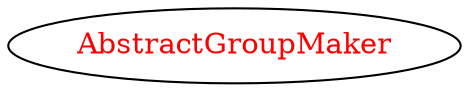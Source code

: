 digraph dependencyGraph {
 concentrate=true;
 ranksep="2.0";
 rankdir="LR"; 
 splines="ortho";
"AbstractGroupMaker" [fontcolor="red"];
}